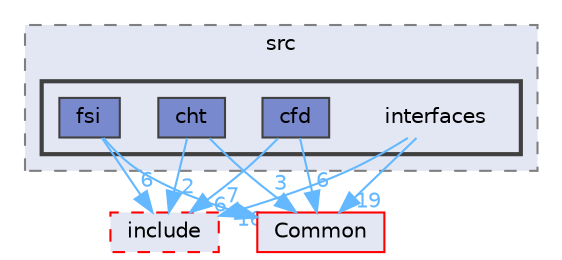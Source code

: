 digraph "SU2_CFD/src/interfaces"
{
 // LATEX_PDF_SIZE
  bgcolor="transparent";
  edge [fontname=Helvetica,fontsize=10,labelfontname=Helvetica,labelfontsize=10];
  node [fontname=Helvetica,fontsize=10,shape=box,height=0.2,width=0.4];
  compound=true
  subgraph clusterdir_74ad77d76f42ded9212b1c5616a2ad50 {
    graph [ bgcolor="#e3e7f4", pencolor="grey50", label="src", fontname=Helvetica,fontsize=10 style="filled,dashed", URL="dir_74ad77d76f42ded9212b1c5616a2ad50.html",tooltip=""]
  subgraph clusterdir_bc6ca47179aa66d6c6c3669f11c83c84 {
    graph [ bgcolor="#e3e7f4", pencolor="grey25", label="", fontname=Helvetica,fontsize=10 style="filled,bold", URL="dir_bc6ca47179aa66d6c6c3669f11c83c84.html",tooltip=""]
    dir_bc6ca47179aa66d6c6c3669f11c83c84 [shape=plaintext, label="interfaces"];
  dir_bab3d48c71080c8d74fda361f58b9cdc [label="cfd", fillcolor="#788acd", color="grey25", style="filled", URL="dir_bab3d48c71080c8d74fda361f58b9cdc.html",tooltip=""];
  dir_a1753bdca39388e5909231b606f437bd [label="cht", fillcolor="#788acd", color="grey25", style="filled", URL="dir_a1753bdca39388e5909231b606f437bd.html",tooltip=""];
  dir_2fe594c194a8fcee3db878cb3a55d3ed [label="fsi", fillcolor="#788acd", color="grey25", style="filled", URL="dir_2fe594c194a8fcee3db878cb3a55d3ed.html",tooltip=""];
  }
  }
  dir_3b735dd5547717c34264cbbbba892a8a [label="include", fillcolor="#e3e7f4", color="red", style="filled,dashed", URL="dir_3b735dd5547717c34264cbbbba892a8a.html",tooltip=""];
  dir_4ab6b4cc6a7edbff49100e9123df213f [label="Common", fillcolor="#e3e7f4", color="red", style="filled", URL="dir_4ab6b4cc6a7edbff49100e9123df213f.html",tooltip=""];
  dir_bc6ca47179aa66d6c6c3669f11c83c84->dir_3b735dd5547717c34264cbbbba892a8a [headlabel="16", labeldistance=1.5 headhref="dir_000056_000047.html" href="dir_000056_000047.html" color="steelblue1" fontcolor="steelblue1"];
  dir_bc6ca47179aa66d6c6c3669f11c83c84->dir_4ab6b4cc6a7edbff49100e9123df213f [headlabel="19", labeldistance=1.5 headhref="dir_000056_000008.html" href="dir_000056_000008.html" color="steelblue1" fontcolor="steelblue1"];
  dir_bab3d48c71080c8d74fda361f58b9cdc->dir_3b735dd5547717c34264cbbbba892a8a [headlabel="6", labeldistance=1.5 headhref="dir_000005_000047.html" href="dir_000005_000047.html" color="steelblue1" fontcolor="steelblue1"];
  dir_bab3d48c71080c8d74fda361f58b9cdc->dir_4ab6b4cc6a7edbff49100e9123df213f [headlabel="6", labeldistance=1.5 headhref="dir_000005_000008.html" href="dir_000005_000008.html" color="steelblue1" fontcolor="steelblue1"];
  dir_a1753bdca39388e5909231b606f437bd->dir_3b735dd5547717c34264cbbbba892a8a [headlabel="2", labeldistance=1.5 headhref="dir_000007_000047.html" href="dir_000007_000047.html" color="steelblue1" fontcolor="steelblue1"];
  dir_a1753bdca39388e5909231b606f437bd->dir_4ab6b4cc6a7edbff49100e9123df213f [headlabel="3", labeldistance=1.5 headhref="dir_000007_000008.html" href="dir_000007_000008.html" color="steelblue1" fontcolor="steelblue1"];
  dir_2fe594c194a8fcee3db878cb3a55d3ed->dir_3b735dd5547717c34264cbbbba892a8a [headlabel="6", labeldistance=1.5 headhref="dir_000040_000047.html" href="dir_000040_000047.html" color="steelblue1" fontcolor="steelblue1"];
  dir_2fe594c194a8fcee3db878cb3a55d3ed->dir_4ab6b4cc6a7edbff49100e9123df213f [headlabel="7", labeldistance=1.5 headhref="dir_000040_000008.html" href="dir_000040_000008.html" color="steelblue1" fontcolor="steelblue1"];
}
